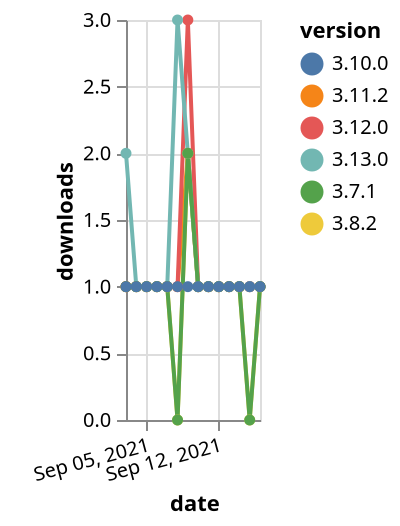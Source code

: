 {"$schema": "https://vega.github.io/schema/vega-lite/v5.json", "description": "A simple bar chart with embedded data.", "data": {"values": [{"date": "2021-09-03", "total": 144, "delta": 1, "version": "3.11.2"}, {"date": "2021-09-04", "total": 145, "delta": 1, "version": "3.11.2"}, {"date": "2021-09-05", "total": 146, "delta": 1, "version": "3.11.2"}, {"date": "2021-09-06", "total": 147, "delta": 1, "version": "3.11.2"}, {"date": "2021-09-07", "total": 148, "delta": 1, "version": "3.11.2"}, {"date": "2021-09-08", "total": 149, "delta": 1, "version": "3.11.2"}, {"date": "2021-09-09", "total": 151, "delta": 2, "version": "3.11.2"}, {"date": "2021-09-10", "total": 152, "delta": 1, "version": "3.11.2"}, {"date": "2021-09-11", "total": 153, "delta": 1, "version": "3.11.2"}, {"date": "2021-09-12", "total": 154, "delta": 1, "version": "3.11.2"}, {"date": "2021-09-13", "total": 155, "delta": 1, "version": "3.11.2"}, {"date": "2021-09-14", "total": 156, "delta": 1, "version": "3.11.2"}, {"date": "2021-09-15", "total": 157, "delta": 1, "version": "3.11.2"}, {"date": "2021-09-16", "total": 158, "delta": 1, "version": "3.11.2"}, {"date": "2021-09-03", "total": 178, "delta": 1, "version": "3.8.2"}, {"date": "2021-09-04", "total": 179, "delta": 1, "version": "3.8.2"}, {"date": "2021-09-05", "total": 180, "delta": 1, "version": "3.8.2"}, {"date": "2021-09-06", "total": 181, "delta": 1, "version": "3.8.2"}, {"date": "2021-09-07", "total": 182, "delta": 1, "version": "3.8.2"}, {"date": "2021-09-08", "total": 182, "delta": 0, "version": "3.8.2"}, {"date": "2021-09-09", "total": 184, "delta": 2, "version": "3.8.2"}, {"date": "2021-09-10", "total": 185, "delta": 1, "version": "3.8.2"}, {"date": "2021-09-11", "total": 186, "delta": 1, "version": "3.8.2"}, {"date": "2021-09-12", "total": 187, "delta": 1, "version": "3.8.2"}, {"date": "2021-09-13", "total": 188, "delta": 1, "version": "3.8.2"}, {"date": "2021-09-14", "total": 189, "delta": 1, "version": "3.8.2"}, {"date": "2021-09-15", "total": 189, "delta": 0, "version": "3.8.2"}, {"date": "2021-09-16", "total": 190, "delta": 1, "version": "3.8.2"}, {"date": "2021-09-03", "total": 165, "delta": 1, "version": "3.12.0"}, {"date": "2021-09-04", "total": 166, "delta": 1, "version": "3.12.0"}, {"date": "2021-09-05", "total": 167, "delta": 1, "version": "3.12.0"}, {"date": "2021-09-06", "total": 168, "delta": 1, "version": "3.12.0"}, {"date": "2021-09-07", "total": 169, "delta": 1, "version": "3.12.0"}, {"date": "2021-09-08", "total": 170, "delta": 1, "version": "3.12.0"}, {"date": "2021-09-09", "total": 173, "delta": 3, "version": "3.12.0"}, {"date": "2021-09-10", "total": 174, "delta": 1, "version": "3.12.0"}, {"date": "2021-09-11", "total": 175, "delta": 1, "version": "3.12.0"}, {"date": "2021-09-12", "total": 176, "delta": 1, "version": "3.12.0"}, {"date": "2021-09-13", "total": 177, "delta": 1, "version": "3.12.0"}, {"date": "2021-09-14", "total": 178, "delta": 1, "version": "3.12.0"}, {"date": "2021-09-15", "total": 179, "delta": 1, "version": "3.12.0"}, {"date": "2021-09-16", "total": 180, "delta": 1, "version": "3.12.0"}, {"date": "2021-09-03", "total": 116, "delta": 2, "version": "3.13.0"}, {"date": "2021-09-04", "total": 117, "delta": 1, "version": "3.13.0"}, {"date": "2021-09-05", "total": 118, "delta": 1, "version": "3.13.0"}, {"date": "2021-09-06", "total": 119, "delta": 1, "version": "3.13.0"}, {"date": "2021-09-07", "total": 120, "delta": 1, "version": "3.13.0"}, {"date": "2021-09-08", "total": 123, "delta": 3, "version": "3.13.0"}, {"date": "2021-09-09", "total": 125, "delta": 2, "version": "3.13.0"}, {"date": "2021-09-10", "total": 126, "delta": 1, "version": "3.13.0"}, {"date": "2021-09-11", "total": 127, "delta": 1, "version": "3.13.0"}, {"date": "2021-09-12", "total": 128, "delta": 1, "version": "3.13.0"}, {"date": "2021-09-13", "total": 129, "delta": 1, "version": "3.13.0"}, {"date": "2021-09-14", "total": 130, "delta": 1, "version": "3.13.0"}, {"date": "2021-09-15", "total": 131, "delta": 1, "version": "3.13.0"}, {"date": "2021-09-16", "total": 132, "delta": 1, "version": "3.13.0"}, {"date": "2021-09-03", "total": 212, "delta": 1, "version": "3.7.1"}, {"date": "2021-09-04", "total": 213, "delta": 1, "version": "3.7.1"}, {"date": "2021-09-05", "total": 214, "delta": 1, "version": "3.7.1"}, {"date": "2021-09-06", "total": 215, "delta": 1, "version": "3.7.1"}, {"date": "2021-09-07", "total": 216, "delta": 1, "version": "3.7.1"}, {"date": "2021-09-08", "total": 216, "delta": 0, "version": "3.7.1"}, {"date": "2021-09-09", "total": 218, "delta": 2, "version": "3.7.1"}, {"date": "2021-09-10", "total": 219, "delta": 1, "version": "3.7.1"}, {"date": "2021-09-11", "total": 220, "delta": 1, "version": "3.7.1"}, {"date": "2021-09-12", "total": 221, "delta": 1, "version": "3.7.1"}, {"date": "2021-09-13", "total": 222, "delta": 1, "version": "3.7.1"}, {"date": "2021-09-14", "total": 223, "delta": 1, "version": "3.7.1"}, {"date": "2021-09-15", "total": 223, "delta": 0, "version": "3.7.1"}, {"date": "2021-09-16", "total": 224, "delta": 1, "version": "3.7.1"}, {"date": "2021-09-03", "total": 166, "delta": 1, "version": "3.10.0"}, {"date": "2021-09-04", "total": 167, "delta": 1, "version": "3.10.0"}, {"date": "2021-09-05", "total": 168, "delta": 1, "version": "3.10.0"}, {"date": "2021-09-06", "total": 169, "delta": 1, "version": "3.10.0"}, {"date": "2021-09-07", "total": 170, "delta": 1, "version": "3.10.0"}, {"date": "2021-09-08", "total": 171, "delta": 1, "version": "3.10.0"}, {"date": "2021-09-09", "total": 172, "delta": 1, "version": "3.10.0"}, {"date": "2021-09-10", "total": 173, "delta": 1, "version": "3.10.0"}, {"date": "2021-09-11", "total": 174, "delta": 1, "version": "3.10.0"}, {"date": "2021-09-12", "total": 175, "delta": 1, "version": "3.10.0"}, {"date": "2021-09-13", "total": 176, "delta": 1, "version": "3.10.0"}, {"date": "2021-09-14", "total": 177, "delta": 1, "version": "3.10.0"}, {"date": "2021-09-15", "total": 178, "delta": 1, "version": "3.10.0"}, {"date": "2021-09-16", "total": 179, "delta": 1, "version": "3.10.0"}]}, "width": "container", "mark": {"type": "line", "point": {"filled": true}}, "encoding": {"x": {"field": "date", "type": "temporal", "timeUnit": "yearmonthdate", "title": "date", "axis": {"labelAngle": -15}}, "y": {"field": "delta", "type": "quantitative", "title": "downloads"}, "color": {"field": "version", "type": "nominal"}, "tooltip": {"field": "delta"}}}